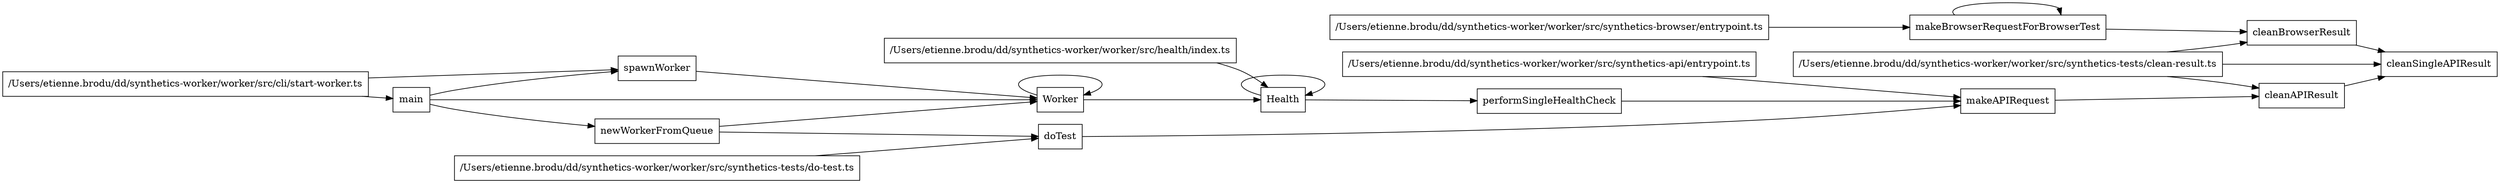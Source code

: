 digraph configDependents {
  rankdir=LR;
  node [shape=box]
  "Health" -> "Health"
  "/Users/etienne.brodu/dd/synthetics-worker/worker/src/health/index.ts" -> "Health"
  "Worker" -> "Health"
  "Worker" -> "Worker"
  "spawnWorker" -> "Worker"
  "main" -> "Worker"
  "newWorkerFromQueue" -> "Worker"
  "/Users/etienne.brodu/dd/synthetics-worker/worker/src/synthetics-tests/clean-result.ts" -> "cleanAPIResult"
  "makeAPIRequest" -> "cleanAPIResult"
  "/Users/etienne.brodu/dd/synthetics-worker/worker/src/synthetics-tests/clean-result.ts" -> "cleanBrowserResult"
  "makeBrowserRequestForBrowserTest" -> "cleanBrowserResult"
  "cleanAPIResult" -> "cleanSingleAPIResult"
  "cleanBrowserResult" -> "cleanSingleAPIResult"
  "/Users/etienne.brodu/dd/synthetics-worker/worker/src/synthetics-tests/clean-result.ts" -> "cleanSingleAPIResult"
  "/Users/etienne.brodu/dd/synthetics-worker/worker/src/synthetics-tests/do-test.ts" -> "doTest"
  "newWorkerFromQueue" -> "doTest"
  "/Users/etienne.brodu/dd/synthetics-worker/worker/src/cli/start-worker.ts" -> "main"
  "/Users/etienne.brodu/dd/synthetics-worker/worker/src/synthetics-api/entrypoint.ts" -> "makeAPIRequest"
  "doTest" -> "makeAPIRequest"
  "performSingleHealthCheck" -> "makeAPIRequest"
  "/Users/etienne.brodu/dd/synthetics-worker/worker/src/synthetics-browser/entrypoint.ts" -> "makeBrowserRequestForBrowserTest"
  "makeBrowserRequestForBrowserTest" -> "makeBrowserRequestForBrowserTest"
  "main" -> "newWorkerFromQueue"
  "Health" -> "performSingleHealthCheck"
  "/Users/etienne.brodu/dd/synthetics-worker/worker/src/cli/start-worker.ts" -> "spawnWorker"
  "main" -> "spawnWorker"
}